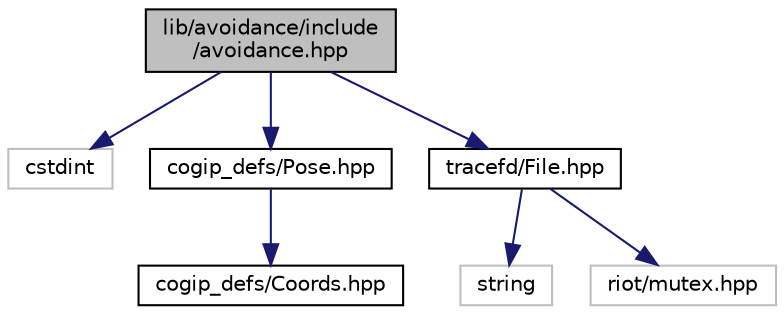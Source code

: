 digraph "lib/avoidance/include/avoidance.hpp"
{
 // LATEX_PDF_SIZE
  bgcolor="transparent";
  edge [fontname="Helvetica",fontsize="10",labelfontname="Helvetica",labelfontsize="10"];
  node [fontname="Helvetica",fontsize="10",shape=record];
  Node1 [label="lib/avoidance/include\l/avoidance.hpp",height=0.2,width=0.4,color="black", fillcolor="grey75", style="filled", fontcolor="black",tooltip="Public API for avoidance module."];
  Node1 -> Node2 [color="midnightblue",fontsize="10",style="solid",fontname="Helvetica"];
  Node2 [label="cstdint",height=0.2,width=0.4,color="grey75",tooltip=" "];
  Node1 -> Node3 [color="midnightblue",fontsize="10",style="solid",fontname="Helvetica"];
  Node3 [label="cogip_defs/Pose.hpp",height=0.2,width=0.4,color="black",URL="$Pose_8hpp.html",tooltip="Pose class declaration."];
  Node3 -> Node4 [color="midnightblue",fontsize="10",style="solid",fontname="Helvetica"];
  Node4 [label="cogip_defs/Coords.hpp",height=0.2,width=0.4,color="black",URL="$Coords_8hpp.html",tooltip="Coords declaration."];
  Node1 -> Node5 [color="midnightblue",fontsize="10",style="solid",fontname="Helvetica"];
  Node5 [label="tracefd/File.hpp",height=0.2,width=0.4,color="black",URL="$File_8hpp.html",tooltip="File class declaration."];
  Node5 -> Node6 [color="midnightblue",fontsize="10",style="solid",fontname="Helvetica"];
  Node6 [label="string",height=0.2,width=0.4,color="grey75",tooltip=" "];
  Node5 -> Node7 [color="midnightblue",fontsize="10",style="solid",fontname="Helvetica"];
  Node7 [label="riot/mutex.hpp",height=0.2,width=0.4,color="grey75",tooltip=" "];
}
